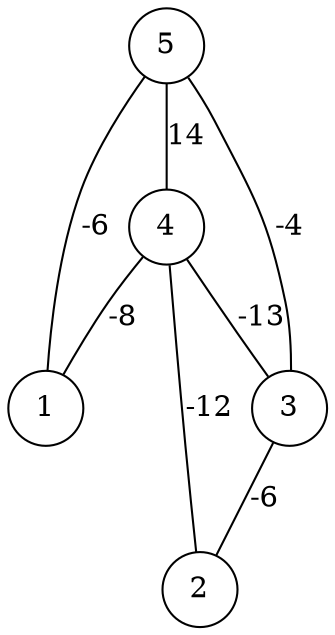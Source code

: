 graph { 
	 fontname="Helvetica,Arial,sans-serif" 
	 node [shape = circle]; 
	 5 -- 1 [label = "-6"];
	 5 -- 3 [label = "-4"];
	 5 -- 4 [label = "14"];
	 4 -- 1 [label = "-8"];
	 4 -- 2 [label = "-12"];
	 4 -- 3 [label = "-13"];
	 3 -- 2 [label = "-6"];
	 1;
	 2;
	 3;
	 4;
	 5;
}
